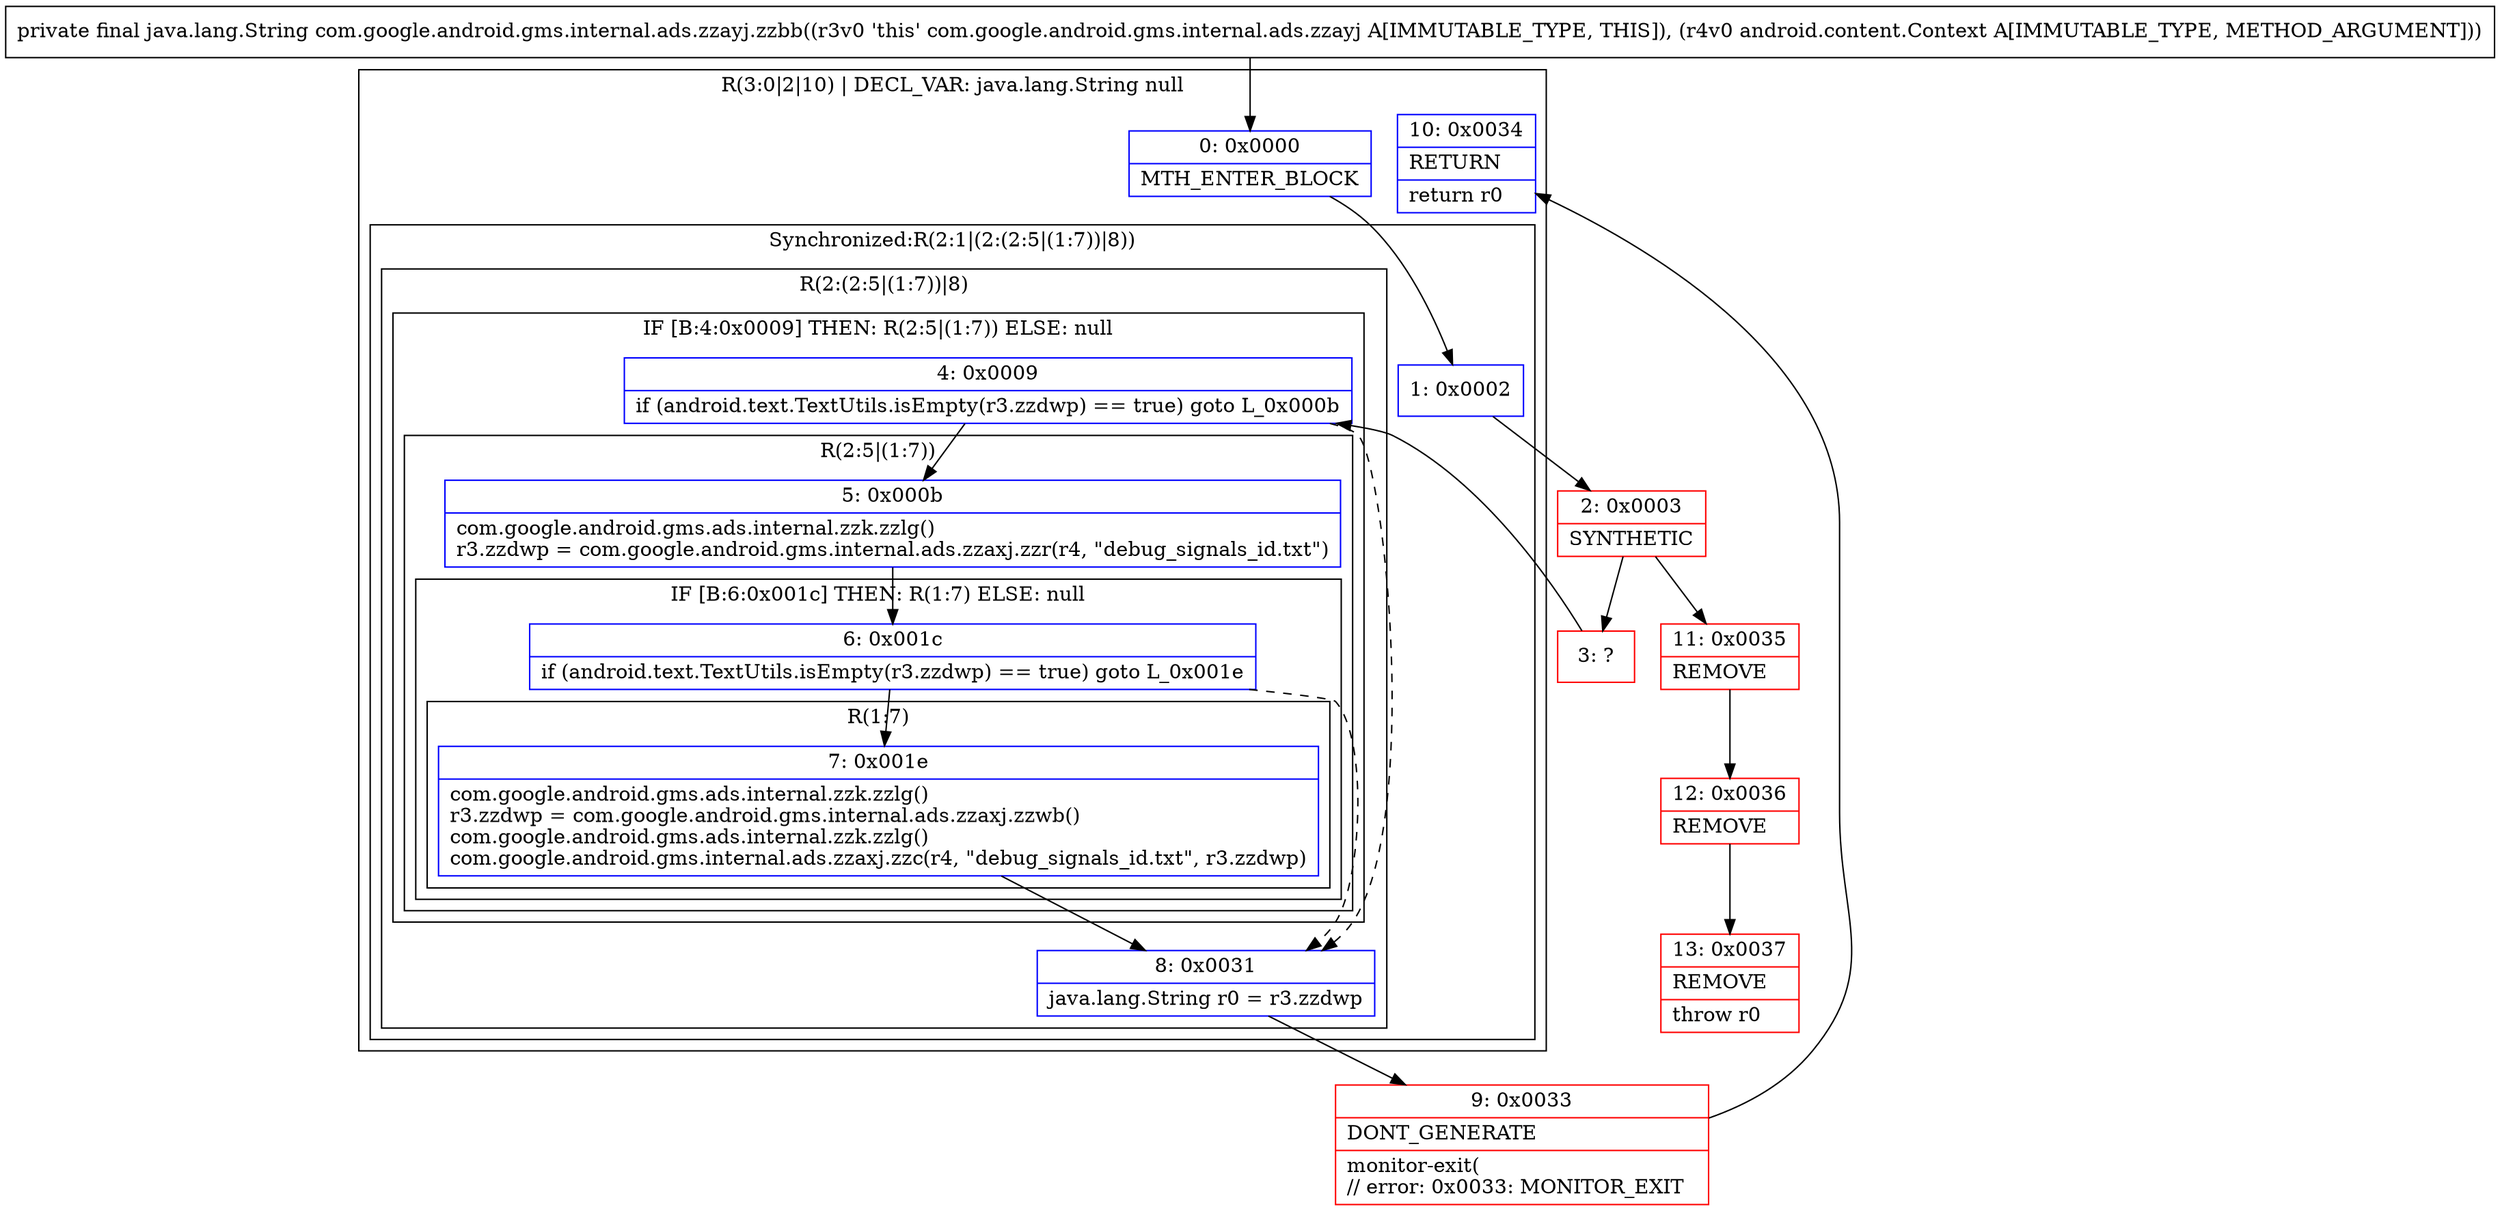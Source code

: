 digraph "CFG forcom.google.android.gms.internal.ads.zzayj.zzbb(Landroid\/content\/Context;)Ljava\/lang\/String;" {
subgraph cluster_Region_1603277021 {
label = "R(3:0|2|10) | DECL_VAR: java.lang.String null\l";
node [shape=record,color=blue];
Node_0 [shape=record,label="{0\:\ 0x0000|MTH_ENTER_BLOCK\l}"];
subgraph cluster_SynchronizedRegion_893361354 {
label = "Synchronized:R(2:1|(2:(2:5|(1:7))|8))";
node [shape=record,color=blue];
Node_1 [shape=record,label="{1\:\ 0x0002}"];
subgraph cluster_Region_100842534 {
label = "R(2:(2:5|(1:7))|8)";
node [shape=record,color=blue];
subgraph cluster_IfRegion_1267880186 {
label = "IF [B:4:0x0009] THEN: R(2:5|(1:7)) ELSE: null";
node [shape=record,color=blue];
Node_4 [shape=record,label="{4\:\ 0x0009|if (android.text.TextUtils.isEmpty(r3.zzdwp) == true) goto L_0x000b\l}"];
subgraph cluster_Region_1045979107 {
label = "R(2:5|(1:7))";
node [shape=record,color=blue];
Node_5 [shape=record,label="{5\:\ 0x000b|com.google.android.gms.ads.internal.zzk.zzlg()\lr3.zzdwp = com.google.android.gms.internal.ads.zzaxj.zzr(r4, \"debug_signals_id.txt\")\l}"];
subgraph cluster_IfRegion_1783872324 {
label = "IF [B:6:0x001c] THEN: R(1:7) ELSE: null";
node [shape=record,color=blue];
Node_6 [shape=record,label="{6\:\ 0x001c|if (android.text.TextUtils.isEmpty(r3.zzdwp) == true) goto L_0x001e\l}"];
subgraph cluster_Region_591639304 {
label = "R(1:7)";
node [shape=record,color=blue];
Node_7 [shape=record,label="{7\:\ 0x001e|com.google.android.gms.ads.internal.zzk.zzlg()\lr3.zzdwp = com.google.android.gms.internal.ads.zzaxj.zzwb()\lcom.google.android.gms.ads.internal.zzk.zzlg()\lcom.google.android.gms.internal.ads.zzaxj.zzc(r4, \"debug_signals_id.txt\", r3.zzdwp)\l}"];
}
}
}
}
Node_8 [shape=record,label="{8\:\ 0x0031|java.lang.String r0 = r3.zzdwp\l}"];
}
}
Node_10 [shape=record,label="{10\:\ 0x0034|RETURN\l|return r0\l}"];
}
Node_2 [shape=record,color=red,label="{2\:\ 0x0003|SYNTHETIC\l}"];
Node_3 [shape=record,color=red,label="{3\:\ ?}"];
Node_9 [shape=record,color=red,label="{9\:\ 0x0033|DONT_GENERATE\l|monitor\-exit(\l\/\/ error: 0x0033: MONITOR_EXIT  \l}"];
Node_11 [shape=record,color=red,label="{11\:\ 0x0035|REMOVE\l}"];
Node_12 [shape=record,color=red,label="{12\:\ 0x0036|REMOVE\l}"];
Node_13 [shape=record,color=red,label="{13\:\ 0x0037|REMOVE\l|throw r0\l}"];
MethodNode[shape=record,label="{private final java.lang.String com.google.android.gms.internal.ads.zzayj.zzbb((r3v0 'this' com.google.android.gms.internal.ads.zzayj A[IMMUTABLE_TYPE, THIS]), (r4v0 android.content.Context A[IMMUTABLE_TYPE, METHOD_ARGUMENT])) }"];
MethodNode -> Node_0;
Node_0 -> Node_1;
Node_1 -> Node_2;
Node_4 -> Node_5;
Node_4 -> Node_8[style=dashed];
Node_5 -> Node_6;
Node_6 -> Node_7;
Node_6 -> Node_8[style=dashed];
Node_7 -> Node_8;
Node_8 -> Node_9;
Node_2 -> Node_3;
Node_2 -> Node_11;
Node_3 -> Node_4;
Node_9 -> Node_10;
Node_11 -> Node_12;
Node_12 -> Node_13;
}

